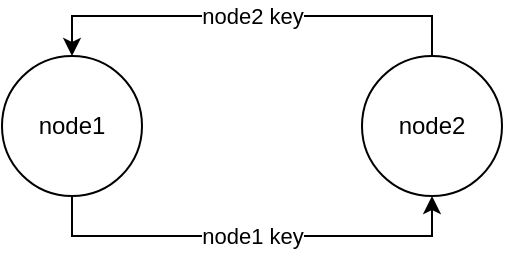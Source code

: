 <mxfile version="11.2.9" type="device" pages="1"><diagram id="n3g4DslWbVnhe9REuUzu" name="Page-1"><mxGraphModel dx="454" dy="739" grid="1" gridSize="10" guides="1" tooltips="1" connect="1" arrows="1" fold="1" page="1" pageScale="1" pageWidth="1169" pageHeight="827" math="0" shadow="0"><root><mxCell id="0"/><mxCell id="1" parent="0"/><mxCell id="BaPzX4GcndiNIC5pCQSr-3" value="node2 key" style="edgeStyle=orthogonalEdgeStyle;rounded=0;orthogonalLoop=1;jettySize=auto;html=1;exitX=0.5;exitY=0;exitDx=0;exitDy=0;entryX=0.5;entryY=0;entryDx=0;entryDy=0;" edge="1" parent="1" source="BaPzX4GcndiNIC5pCQSr-1" target="BaPzX4GcndiNIC5pCQSr-2"><mxGeometry relative="1" as="geometry"/></mxCell><mxCell id="BaPzX4GcndiNIC5pCQSr-1" value="node2" style="ellipse;whiteSpace=wrap;html=1;" vertex="1" parent="1"><mxGeometry x="210" y="220" width="70" height="70" as="geometry"/></mxCell><mxCell id="BaPzX4GcndiNIC5pCQSr-4" value="node1 key" style="edgeStyle=orthogonalEdgeStyle;rounded=0;orthogonalLoop=1;jettySize=auto;html=1;exitX=0.5;exitY=1;exitDx=0;exitDy=0;entryX=0.5;entryY=1;entryDx=0;entryDy=0;" edge="1" parent="1" source="BaPzX4GcndiNIC5pCQSr-2" target="BaPzX4GcndiNIC5pCQSr-1"><mxGeometry relative="1" as="geometry"/></mxCell><mxCell id="BaPzX4GcndiNIC5pCQSr-2" value="node1" style="ellipse;whiteSpace=wrap;html=1;" vertex="1" parent="1"><mxGeometry x="30" y="220" width="70" height="70" as="geometry"/></mxCell></root></mxGraphModel></diagram></mxfile>